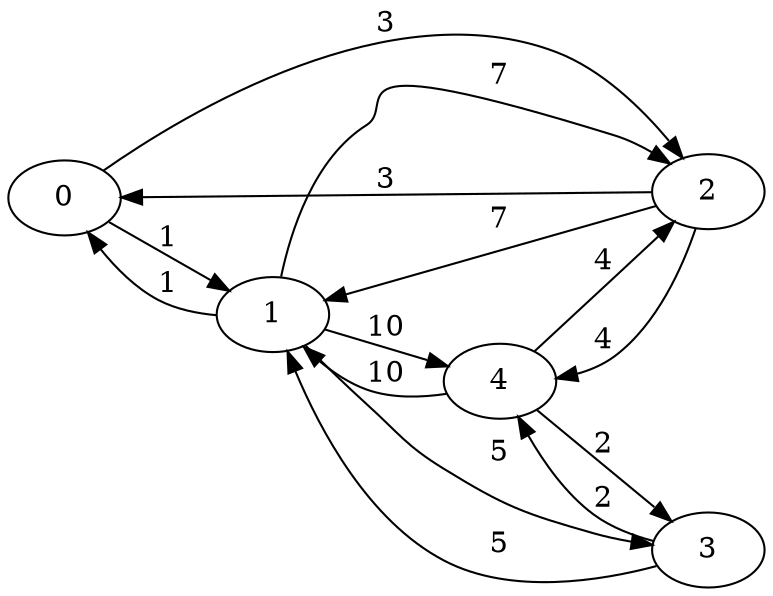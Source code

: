 digraph graf2 {
	rankdir=LR
	0 -> 1 [label=1]
	0 -> 2 [label=3]
	1 -> 0 [label=1]
	1 -> 2 [label=7]
	1 -> 3 [label=5]
	1 -> 4 [label=10]
	2 -> 0 [label=3]
	2 -> 1 [label=7]
	2 -> 4 [label=4]
	3 -> 1 [label=5]
	3 -> 4 [label=2]
	4 -> 1 [label=10]
	4 -> 2 [label=4]
	4 -> 3 [label=2]
}
